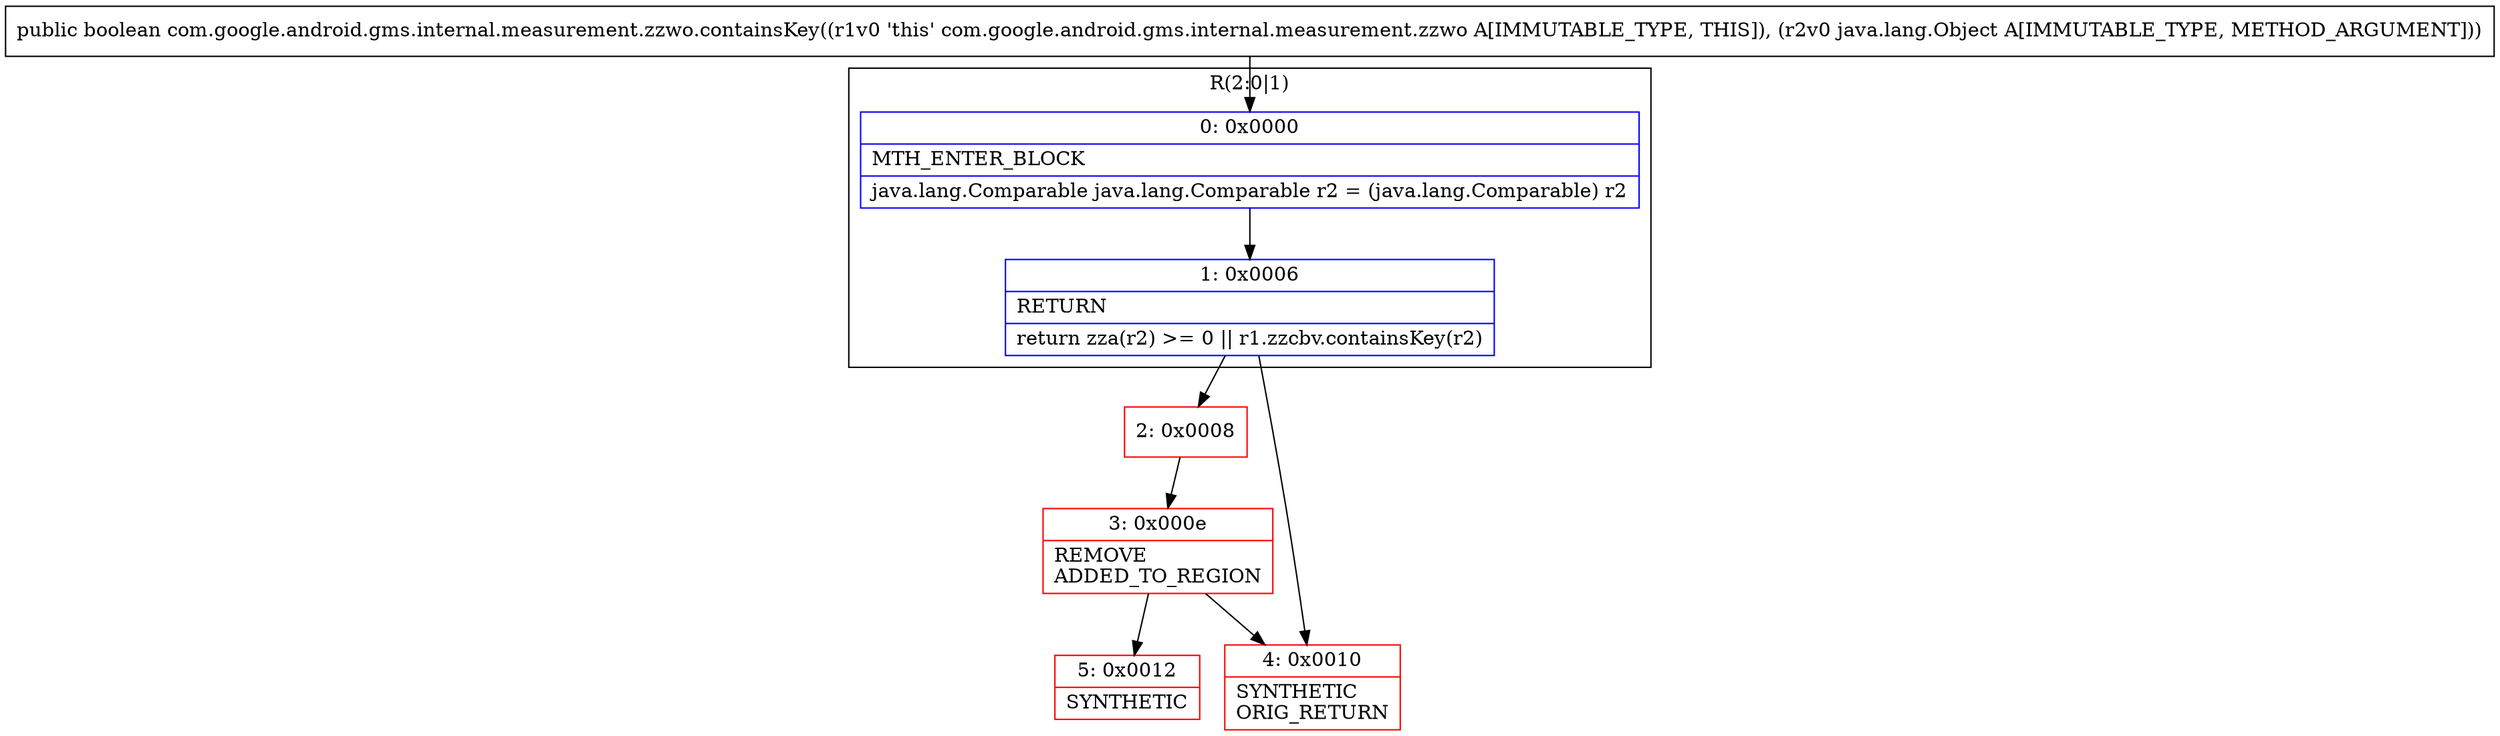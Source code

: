 digraph "CFG forcom.google.android.gms.internal.measurement.zzwo.containsKey(Ljava\/lang\/Object;)Z" {
subgraph cluster_Region_1998531116 {
label = "R(2:0|1)";
node [shape=record,color=blue];
Node_0 [shape=record,label="{0\:\ 0x0000|MTH_ENTER_BLOCK\l|java.lang.Comparable java.lang.Comparable r2 = (java.lang.Comparable) r2\l}"];
Node_1 [shape=record,label="{1\:\ 0x0006|RETURN\l|return zza(r2) \>= 0 \|\| r1.zzcbv.containsKey(r2)\l}"];
}
Node_2 [shape=record,color=red,label="{2\:\ 0x0008}"];
Node_3 [shape=record,color=red,label="{3\:\ 0x000e|REMOVE\lADDED_TO_REGION\l}"];
Node_4 [shape=record,color=red,label="{4\:\ 0x0010|SYNTHETIC\lORIG_RETURN\l}"];
Node_5 [shape=record,color=red,label="{5\:\ 0x0012|SYNTHETIC\l}"];
MethodNode[shape=record,label="{public boolean com.google.android.gms.internal.measurement.zzwo.containsKey((r1v0 'this' com.google.android.gms.internal.measurement.zzwo A[IMMUTABLE_TYPE, THIS]), (r2v0 java.lang.Object A[IMMUTABLE_TYPE, METHOD_ARGUMENT])) }"];
MethodNode -> Node_0;
Node_0 -> Node_1;
Node_1 -> Node_2;
Node_1 -> Node_4;
Node_2 -> Node_3;
Node_3 -> Node_4;
Node_3 -> Node_5;
}

